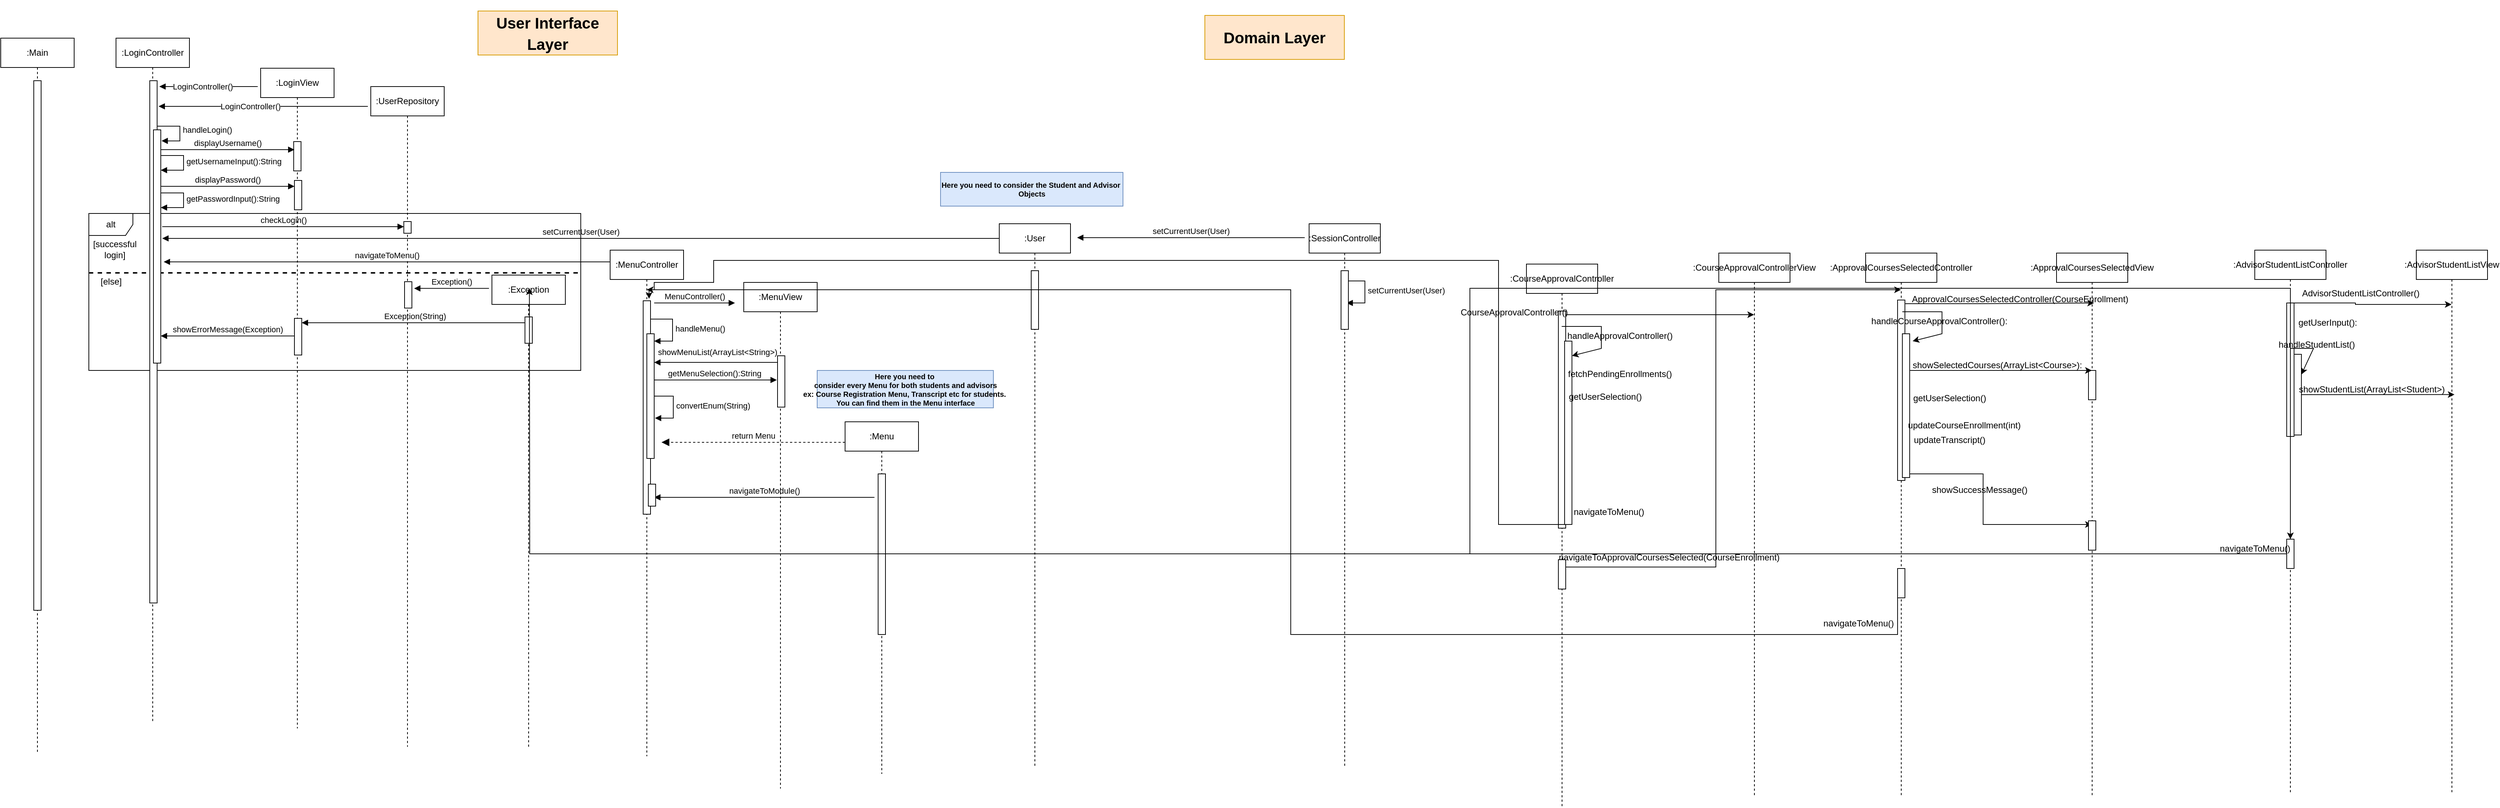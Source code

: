 <mxfile version="22.1.0" type="device" pages="2">
  <diagram id="15Z7u13qUpskbDZypfcT" name="Page-3">
    <mxGraphModel dx="1690" dy="490" grid="1" gridSize="10" guides="1" tooltips="1" connect="1" arrows="1" fold="1" page="1" pageScale="1" pageWidth="850" pageHeight="1100" math="0" shadow="0">
      <root>
        <mxCell id="0" />
        <mxCell id="1" parent="0" />
        <mxCell id="l2-pCrX3TVzEVfKaEOEA-9" value="setCurrentUser(User)" style="html=1;align=left;spacingLeft=2;endArrow=block;rounded=0;edgeStyle=orthogonalEdgeStyle;curved=0;rounded=0;" parent="1" edge="1">
          <mxGeometry relative="1" as="geometry">
            <mxPoint x="1778" y="398" as="sourcePoint" />
            <Array as="points">
              <mxPoint x="1808" y="428" />
            </Array>
            <mxPoint x="1783" y="428" as="targetPoint" />
          </mxGeometry>
        </mxCell>
        <mxCell id="YN0ZQsqefChDbZpPccXX-24" value="convertEnum(String)" style="html=1;align=left;spacingLeft=2;endArrow=block;rounded=0;edgeStyle=orthogonalEdgeStyle;curved=0;rounded=0;" parent="1" edge="1">
          <mxGeometry relative="1" as="geometry">
            <mxPoint x="836" y="555" as="sourcePoint" />
            <Array as="points">
              <mxPoint x="866" y="585" />
            </Array>
            <mxPoint x="841" y="585" as="targetPoint" />
          </mxGeometry>
        </mxCell>
        <mxCell id="YN0ZQsqefChDbZpPccXX-17" value="setCurrentUser(User)" style="html=1;verticalAlign=bottom;endArrow=block;curved=0;rounded=0;startArrow=none;startFill=0;endFill=1;fillColor=#ffe6cc;strokeColor=#000000;" parent="1" edge="1">
          <mxGeometry relative="1" as="geometry">
            <mxPoint x="1310" y="340" as="sourcePoint" />
            <mxPoint x="170" y="340" as="targetPoint" />
          </mxGeometry>
        </mxCell>
        <mxCell id="YN0ZQsqefChDbZpPccXX-22" value="navigateToModule()" style="html=1;verticalAlign=bottom;endArrow=block;curved=0;rounded=0;entryX=1;entryY=0;entryDx=0;entryDy=5;startArrow=none;startFill=0;endFill=1;" parent="1" edge="1">
          <mxGeometry relative="1" as="geometry">
            <mxPoint x="1140" y="693" as="sourcePoint" />
            <mxPoint x="840" y="693" as="targetPoint" />
          </mxGeometry>
        </mxCell>
        <mxCell id="YN0ZQsqefChDbZpPccXX-6" value="showMenuList(ArrayList&amp;lt;String&amp;gt;)" style="html=1;verticalAlign=bottom;endArrow=block;curved=0;rounded=0;startArrow=none;startFill=0;endFill=1;exitX=0.475;exitY=0.158;exitDx=0;exitDy=0;exitPerimeter=0;" parent="1" source="YN0ZQsqefChDbZpPccXX-2" target="YN0ZQsqefChDbZpPccXX-9" edge="1">
          <mxGeometry x="-0.014" y="-5" relative="1" as="geometry">
            <mxPoint x="980" y="509" as="sourcePoint" />
            <mxPoint x="853" y="507" as="targetPoint" />
            <mxPoint as="offset" />
          </mxGeometry>
        </mxCell>
        <mxCell id="YN0ZQsqefChDbZpPccXX-12" value="getMenuSelection():String" style="html=1;verticalAlign=bottom;endArrow=none;curved=0;rounded=0;entryX=1;entryY=0;entryDx=0;entryDy=5;startArrow=block;startFill=1;endFill=0;" parent="1" edge="1">
          <mxGeometry relative="1" as="geometry">
            <mxPoint x="1007" y="533" as="sourcePoint" />
            <mxPoint x="837" y="533" as="targetPoint" />
          </mxGeometry>
        </mxCell>
        <mxCell id="Hnz3JGqIeciN1Oyf4-zJ-24" value="" style="line;strokeWidth=2;fillColor=none;align=left;verticalAlign=middle;spacingTop=-1;spacingLeft=3;spacingRight=3;rotatable=0;labelPosition=right;points=[];portConstraint=eastwest;strokeColor=inherit;dashed=1;" parent="1" vertex="1">
          <mxGeometry x="70" y="383" width="670" height="8" as="geometry" />
        </mxCell>
        <mxCell id="Hnz3JGqIeciN1Oyf4-zJ-42" value="Exception(String)" style="html=1;verticalAlign=bottom;endArrow=block;curved=0;rounded=0;startArrow=none;startFill=0;endFill=1;entryX=1;entryY=0;entryDx=0;entryDy=5;entryPerimeter=0;" parent="1" edge="1">
          <mxGeometry relative="1" as="geometry">
            <mxPoint x="668.5" y="455.0" as="sourcePoint" />
            <mxPoint x="360" y="455.0" as="targetPoint" />
          </mxGeometry>
        </mxCell>
        <mxCell id="Hnz3JGqIeciN1Oyf4-zJ-18" value="alt" style="shape=umlFrame;whiteSpace=wrap;html=1;pointerEvents=0;" parent="1" vertex="1">
          <mxGeometry x="70" y="306" width="670" height="214" as="geometry" />
        </mxCell>
        <mxCell id="Hnz3JGqIeciN1Oyf4-zJ-30" value="checkLogin()" style="html=1;verticalAlign=bottom;endArrow=none;curved=0;rounded=0;startArrow=block;startFill=1;endFill=0;" parent="1" source="Hnz3JGqIeciN1Oyf4-zJ-26" edge="1">
          <mxGeometry relative="1" as="geometry">
            <mxPoint x="503.5" y="324" as="sourcePoint" />
            <mxPoint x="170" y="324" as="targetPoint" />
          </mxGeometry>
        </mxCell>
        <mxCell id="rj0IfJwD1Pvj38hlPZC0-1" value=":LoginController" style="shape=umlLifeline;perimeter=lifelinePerimeter;whiteSpace=wrap;html=1;container=1;dropTarget=0;collapsible=0;recursiveResize=0;outlineConnect=0;portConstraint=eastwest;newEdgeStyle={&quot;curved&quot;:0,&quot;rounded&quot;:0};" parent="1" vertex="1">
          <mxGeometry x="107" y="67" width="100" height="933" as="geometry" />
        </mxCell>
        <mxCell id="Hnz3JGqIeciN1Oyf4-zJ-7" value="" style="html=1;points=[[0,0,0,0,5],[0,1,0,0,-5],[1,0,0,0,5],[1,1,0,0,-5]];perimeter=orthogonalPerimeter;outlineConnect=0;targetShapes=umlLifeline;portConstraint=eastwest;newEdgeStyle={&quot;curved&quot;:0,&quot;rounded&quot;:0};" parent="rj0IfJwD1Pvj38hlPZC0-1" vertex="1">
          <mxGeometry x="46" y="58" width="10" height="712" as="geometry" />
        </mxCell>
        <mxCell id="Hnz3JGqIeciN1Oyf4-zJ-1" value=":LoginView" style="shape=umlLifeline;perimeter=lifelinePerimeter;whiteSpace=wrap;html=1;container=1;dropTarget=0;collapsible=0;recursiveResize=0;outlineConnect=0;portConstraint=eastwest;newEdgeStyle={&quot;curved&quot;:0,&quot;rounded&quot;:0};" parent="1" vertex="1">
          <mxGeometry x="304" y="108" width="100" height="900" as="geometry" />
        </mxCell>
        <mxCell id="Hnz3JGqIeciN1Oyf4-zJ-11" value="" style="html=1;points=[[0,0,0,0,5],[0,1,0,0,-5],[1,0,0,0,5],[1,1,0,0,-5]];perimeter=orthogonalPerimeter;outlineConnect=0;targetShapes=umlLifeline;portConstraint=eastwest;newEdgeStyle={&quot;curved&quot;:0,&quot;rounded&quot;:0};" parent="Hnz3JGqIeciN1Oyf4-zJ-1" vertex="1">
          <mxGeometry x="45" y="100" width="10" height="40" as="geometry" />
        </mxCell>
        <mxCell id="Hnz3JGqIeciN1Oyf4-zJ-29" value="" style="html=1;points=[[0,0,0,0,5],[0,1,0,0,-5],[1,0,0,0,5],[1,1,0,0,-5]];perimeter=orthogonalPerimeter;outlineConnect=0;targetShapes=umlLifeline;portConstraint=eastwest;newEdgeStyle={&quot;curved&quot;:0,&quot;rounded&quot;:0};" parent="Hnz3JGqIeciN1Oyf4-zJ-1" vertex="1">
          <mxGeometry x="46" y="153" width="10" height="40" as="geometry" />
        </mxCell>
        <mxCell id="Hnz3JGqIeciN1Oyf4-zJ-43" value="" style="html=1;points=[[0,0,0,0,5],[0,1,0,0,-5],[1,0,0,0,5],[1,1,0,0,-5]];perimeter=orthogonalPerimeter;outlineConnect=0;targetShapes=umlLifeline;portConstraint=eastwest;newEdgeStyle={&quot;curved&quot;:0,&quot;rounded&quot;:0};" parent="Hnz3JGqIeciN1Oyf4-zJ-1" vertex="1">
          <mxGeometry x="46" y="341" width="10" height="50" as="geometry" />
        </mxCell>
        <mxCell id="Hnz3JGqIeciN1Oyf4-zJ-2" value="" style="endArrow=none;endFill=0;endSize=12;html=1;rounded=0;startArrow=block;startFill=1;" parent="1" edge="1">
          <mxGeometry width="160" relative="1" as="geometry">
            <mxPoint x="166" y="133" as="sourcePoint" />
            <mxPoint x="300" y="133" as="targetPoint" />
          </mxGeometry>
        </mxCell>
        <mxCell id="Hnz3JGqIeciN1Oyf4-zJ-3" value="LoginController()" style="edgeLabel;html=1;align=center;verticalAlign=middle;resizable=0;points=[];" parent="Hnz3JGqIeciN1Oyf4-zJ-2" vertex="1" connectable="0">
          <mxGeometry x="-0.124" y="1" relative="1" as="geometry">
            <mxPoint y="1" as="offset" />
          </mxGeometry>
        </mxCell>
        <mxCell id="Hnz3JGqIeciN1Oyf4-zJ-8" value="displayUsername()" style="html=1;verticalAlign=bottom;endArrow=none;curved=0;rounded=0;entryX=1;entryY=0;entryDx=0;entryDy=5;startArrow=block;startFill=1;endFill=0;" parent="1" edge="1">
          <mxGeometry relative="1" as="geometry">
            <mxPoint x="350" y="219" as="sourcePoint" />
            <mxPoint x="168" y="219" as="targetPoint" />
          </mxGeometry>
        </mxCell>
        <mxCell id="Hnz3JGqIeciN1Oyf4-zJ-12" value="displayPassword()" style="html=1;verticalAlign=bottom;endArrow=none;curved=0;rounded=0;startArrow=block;startFill=1;endFill=0;" parent="1" target="Hnz3JGqIeciN1Oyf4-zJ-21" edge="1">
          <mxGeometry relative="1" as="geometry">
            <mxPoint x="350" y="269" as="sourcePoint" />
            <mxPoint x="158" y="269" as="targetPoint" />
          </mxGeometry>
        </mxCell>
        <mxCell id="Hnz3JGqIeciN1Oyf4-zJ-21" value="" style="html=1;points=[[0,0,0,0,5],[0,1,0,0,-5],[1,0,0,0,5],[1,1,0,0,-5]];perimeter=orthogonalPerimeter;outlineConnect=0;targetShapes=umlLifeline;portConstraint=eastwest;newEdgeStyle={&quot;curved&quot;:0,&quot;rounded&quot;:0};" parent="1" vertex="1">
          <mxGeometry x="158" y="192" width="10" height="318" as="geometry" />
        </mxCell>
        <mxCell id="Hnz3JGqIeciN1Oyf4-zJ-22" value="handleLogin()" style="html=1;align=left;spacingLeft=2;endArrow=block;rounded=0;edgeStyle=orthogonalEdgeStyle;curved=0;rounded=0;" parent="1" source="Hnz3JGqIeciN1Oyf4-zJ-21" edge="1">
          <mxGeometry relative="1" as="geometry">
            <mxPoint x="164" y="177" as="sourcePoint" />
            <Array as="points">
              <mxPoint x="163" y="187" />
              <mxPoint x="194" y="187" />
              <mxPoint x="194" y="207" />
            </Array>
            <mxPoint x="169" y="207.059" as="targetPoint" />
          </mxGeometry>
        </mxCell>
        <mxCell id="Hnz3JGqIeciN1Oyf4-zJ-25" value=":UserRepository" style="shape=umlLifeline;perimeter=lifelinePerimeter;whiteSpace=wrap;html=1;container=1;dropTarget=0;collapsible=0;recursiveResize=0;outlineConnect=0;portConstraint=eastwest;newEdgeStyle={&quot;curved&quot;:0,&quot;rounded&quot;:0};" parent="1" vertex="1">
          <mxGeometry x="454" y="133" width="100" height="900" as="geometry" />
        </mxCell>
        <mxCell id="Hnz3JGqIeciN1Oyf4-zJ-26" value="" style="html=1;points=[[0,0,0,0,5],[0,1,0,0,-5],[1,0,0,0,5],[1,1,0,0,-5]];perimeter=orthogonalPerimeter;outlineConnect=0;targetShapes=umlLifeline;portConstraint=eastwest;newEdgeStyle={&quot;curved&quot;:0,&quot;rounded&quot;:0};" parent="Hnz3JGqIeciN1Oyf4-zJ-25" vertex="1">
          <mxGeometry x="45" y="184" width="10" height="16" as="geometry" />
        </mxCell>
        <mxCell id="Hnz3JGqIeciN1Oyf4-zJ-32" value="" style="html=1;points=[[0,0,0,0,5],[0,1,0,0,-5],[1,0,0,0,5],[1,1,0,0,-5]];perimeter=orthogonalPerimeter;outlineConnect=0;targetShapes=umlLifeline;portConstraint=eastwest;newEdgeStyle={&quot;curved&quot;:0,&quot;rounded&quot;:0};" parent="Hnz3JGqIeciN1Oyf4-zJ-25" vertex="1">
          <mxGeometry x="46" y="266" width="10" height="36" as="geometry" />
        </mxCell>
        <mxCell id="Hnz3JGqIeciN1Oyf4-zJ-27" value="" style="endArrow=none;endFill=0;endSize=12;html=1;rounded=0;startArrow=block;startFill=1;" parent="1" edge="1">
          <mxGeometry width="160" relative="1" as="geometry">
            <mxPoint x="165" y="160" as="sourcePoint" />
            <mxPoint x="450" y="160" as="targetPoint" />
          </mxGeometry>
        </mxCell>
        <mxCell id="Hnz3JGqIeciN1Oyf4-zJ-28" value="LoginController()" style="edgeLabel;html=1;align=center;verticalAlign=middle;resizable=0;points=[];" parent="Hnz3JGqIeciN1Oyf4-zJ-27" vertex="1" connectable="0">
          <mxGeometry x="-0.124" y="1" relative="1" as="geometry">
            <mxPoint y="1" as="offset" />
          </mxGeometry>
        </mxCell>
        <mxCell id="Hnz3JGqIeciN1Oyf4-zJ-35" value="Exception()" style="html=1;verticalAlign=bottom;endArrow=block;curved=0;rounded=0;startArrow=none;startFill=0;endFill=1;exitX=-0.073;exitY=0.643;exitDx=0;exitDy=0;exitPerimeter=0;" parent="1" edge="1">
          <mxGeometry relative="1" as="geometry">
            <mxPoint x="614.97" y="408.15" as="sourcePoint" />
            <mxPoint x="513" y="408.15" as="targetPoint" />
          </mxGeometry>
        </mxCell>
        <mxCell id="Hnz3JGqIeciN1Oyf4-zJ-36" value=":Exception" style="shape=umlLifeline;perimeter=lifelinePerimeter;whiteSpace=wrap;html=1;container=1;dropTarget=0;collapsible=0;recursiveResize=0;outlineConnect=0;portConstraint=eastwest;newEdgeStyle={&quot;curved&quot;:0,&quot;rounded&quot;:0};" parent="1" vertex="1">
          <mxGeometry x="619" y="390" width="100" height="643" as="geometry" />
        </mxCell>
        <mxCell id="Hnz3JGqIeciN1Oyf4-zJ-37" value="" style="html=1;points=[[0,0,0,0,5],[0,1,0,0,-5],[1,0,0,0,5],[1,1,0,0,-5]];perimeter=orthogonalPerimeter;outlineConnect=0;targetShapes=umlLifeline;portConstraint=eastwest;newEdgeStyle={&quot;curved&quot;:0,&quot;rounded&quot;:0};" parent="Hnz3JGqIeciN1Oyf4-zJ-36" vertex="1">
          <mxGeometry x="45" y="57" width="10" height="36" as="geometry" />
        </mxCell>
        <mxCell id="Hnz3JGqIeciN1Oyf4-zJ-38" value=":MenuController" style="shape=umlLifeline;perimeter=lifelinePerimeter;whiteSpace=wrap;html=1;container=1;dropTarget=0;collapsible=0;recursiveResize=0;outlineConnect=0;portConstraint=eastwest;newEdgeStyle={&quot;curved&quot;:0,&quot;rounded&quot;:0};" parent="1" vertex="1">
          <mxGeometry x="780" y="356" width="100" height="690" as="geometry" />
        </mxCell>
        <mxCell id="YN0ZQsqefChDbZpPccXX-1" value="" style="html=1;points=[[0,0,0,0,5],[0,1,0,0,-5],[1,0,0,0,5],[1,1,0,0,-5]];perimeter=orthogonalPerimeter;outlineConnect=0;targetShapes=umlLifeline;portConstraint=eastwest;newEdgeStyle={&quot;curved&quot;:0,&quot;rounded&quot;:0};" parent="Hnz3JGqIeciN1Oyf4-zJ-38" vertex="1">
          <mxGeometry x="45" y="69" width="10" height="291" as="geometry" />
        </mxCell>
        <mxCell id="YN0ZQsqefChDbZpPccXX-21" value="" style="html=1;points=[[0,0,0,0,5],[0,1,0,0,-5],[1,0,0,0,5],[1,1,0,0,-5]];perimeter=orthogonalPerimeter;outlineConnect=0;targetShapes=umlLifeline;portConstraint=eastwest;newEdgeStyle={&quot;curved&quot;:0,&quot;rounded&quot;:0};" parent="Hnz3JGqIeciN1Oyf4-zJ-38" vertex="1">
          <mxGeometry x="52" y="319" width="10" height="30" as="geometry" />
        </mxCell>
        <mxCell id="Hnz3JGqIeciN1Oyf4-zJ-39" value="navigateToMenu()" style="html=1;verticalAlign=bottom;endArrow=block;curved=0;rounded=0;entryX=1;entryY=0;entryDx=0;entryDy=5;startArrow=none;startFill=0;endFill=1;jumpSize=6;" parent="1" edge="1">
          <mxGeometry relative="1" as="geometry">
            <mxPoint x="780" y="372" as="sourcePoint" />
            <mxPoint x="172" y="372" as="targetPoint" />
          </mxGeometry>
        </mxCell>
        <mxCell id="Hnz3JGqIeciN1Oyf4-zJ-40" value="[else]" style="text;html=1;align=center;verticalAlign=middle;resizable=0;points=[];autosize=1;strokeColor=none;fillColor=none;" parent="1" vertex="1">
          <mxGeometry x="75" y="384" width="50" height="30" as="geometry" />
        </mxCell>
        <mxCell id="Hnz3JGqIeciN1Oyf4-zJ-41" value="[successful&lt;br&gt;login]" style="text;html=1;align=center;verticalAlign=middle;resizable=0;points=[];autosize=1;strokeColor=none;fillColor=none;" parent="1" vertex="1">
          <mxGeometry x="65" y="335" width="80" height="40" as="geometry" />
        </mxCell>
        <mxCell id="Hnz3JGqIeciN1Oyf4-zJ-44" value="showErrorMessage(Exception)" style="html=1;verticalAlign=bottom;endArrow=block;curved=0;rounded=0;entryX=1;entryY=0;entryDx=0;entryDy=5;startArrow=none;startFill=0;endFill=1;" parent="1" edge="1">
          <mxGeometry relative="1" as="geometry">
            <mxPoint x="350" y="473" as="sourcePoint" />
            <mxPoint x="168" y="473" as="targetPoint" />
          </mxGeometry>
        </mxCell>
        <mxCell id="YN0ZQsqefChDbZpPccXX-2" value=":MenuView" style="shape=umlLifeline;perimeter=lifelinePerimeter;whiteSpace=wrap;html=1;container=1;dropTarget=0;collapsible=0;recursiveResize=0;outlineConnect=0;portConstraint=eastwest;newEdgeStyle={&quot;curved&quot;:0,&quot;rounded&quot;:0};" parent="1" vertex="1">
          <mxGeometry x="962" y="400" width="100" height="690" as="geometry" />
        </mxCell>
        <mxCell id="YN0ZQsqefChDbZpPccXX-3" value="" style="html=1;points=[[0,0,0,0,5],[0,1,0,0,-5],[1,0,0,0,5],[1,1,0,0,-5]];perimeter=orthogonalPerimeter;outlineConnect=0;targetShapes=umlLifeline;portConstraint=eastwest;newEdgeStyle={&quot;curved&quot;:0,&quot;rounded&quot;:0};" parent="YN0ZQsqefChDbZpPccXX-2" vertex="1">
          <mxGeometry x="46" y="100" width="10" height="70" as="geometry" />
        </mxCell>
        <mxCell id="YN0ZQsqefChDbZpPccXX-5" value="MenuController()" style="html=1;verticalAlign=bottom;endArrow=none;curved=0;rounded=0;startArrow=block;startFill=1;endFill=0;" parent="1" edge="1">
          <mxGeometry relative="1" as="geometry">
            <mxPoint x="950" y="428" as="sourcePoint" />
            <mxPoint x="840" y="428" as="targetPoint" />
          </mxGeometry>
        </mxCell>
        <mxCell id="YN0ZQsqefChDbZpPccXX-9" value="" style="html=1;points=[[0,0,0,0,5],[0,1,0,0,-5],[1,0,0,0,5],[1,1,0,0,-5]];perimeter=orthogonalPerimeter;outlineConnect=0;targetShapes=umlLifeline;portConstraint=eastwest;newEdgeStyle={&quot;curved&quot;:0,&quot;rounded&quot;:0};" parent="1" vertex="1">
          <mxGeometry x="830" y="470" width="10" height="170" as="geometry" />
        </mxCell>
        <mxCell id="YN0ZQsqefChDbZpPccXX-10" value="handleMenu()" style="html=1;align=left;spacingLeft=2;endArrow=block;rounded=0;edgeStyle=orthogonalEdgeStyle;curved=0;rounded=0;" parent="1" target="YN0ZQsqefChDbZpPccXX-9" edge="1">
          <mxGeometry relative="1" as="geometry">
            <mxPoint x="835" y="450" as="sourcePoint" />
            <Array as="points">
              <mxPoint x="865" y="480" />
            </Array>
          </mxGeometry>
        </mxCell>
        <mxCell id="YN0ZQsqefChDbZpPccXX-15" value=":SessionController" style="shape=umlLifeline;perimeter=lifelinePerimeter;whiteSpace=wrap;html=1;container=1;dropTarget=0;collapsible=0;recursiveResize=0;outlineConnect=0;portConstraint=eastwest;newEdgeStyle={&quot;curved&quot;:0,&quot;rounded&quot;:0};" parent="1" vertex="1">
          <mxGeometry x="1732" y="320" width="97" height="740" as="geometry" />
        </mxCell>
        <mxCell id="YN0ZQsqefChDbZpPccXX-29" value="" style="html=1;points=[[0,0,0,0,5],[0,1,0,0,-5],[1,0,0,0,5],[1,1,0,0,-5]];perimeter=orthogonalPerimeter;outlineConnect=0;targetShapes=umlLifeline;portConstraint=eastwest;newEdgeStyle={&quot;curved&quot;:0,&quot;rounded&quot;:0};" parent="YN0ZQsqefChDbZpPccXX-15" vertex="1">
          <mxGeometry x="43.5" y="64" width="10" height="80" as="geometry" />
        </mxCell>
        <mxCell id="YN0ZQsqefChDbZpPccXX-25" value=":Menu" style="shape=umlLifeline;perimeter=lifelinePerimeter;whiteSpace=wrap;html=1;container=1;dropTarget=0;collapsible=0;recursiveResize=0;outlineConnect=0;portConstraint=eastwest;newEdgeStyle={&quot;curved&quot;:0,&quot;rounded&quot;:0};" parent="1" vertex="1">
          <mxGeometry x="1100" y="590" width="100" height="480" as="geometry" />
        </mxCell>
        <mxCell id="YN0ZQsqefChDbZpPccXX-27" value="" style="html=1;points=[[0,0,0,0,5],[0,1,0,0,-5],[1,0,0,0,5],[1,1,0,0,-5]];perimeter=orthogonalPerimeter;outlineConnect=0;targetShapes=umlLifeline;portConstraint=eastwest;newEdgeStyle={&quot;curved&quot;:0,&quot;rounded&quot;:0};" parent="YN0ZQsqefChDbZpPccXX-25" vertex="1">
          <mxGeometry x="45" y="71" width="10" height="219" as="geometry" />
        </mxCell>
        <mxCell id="YN0ZQsqefChDbZpPccXX-26" value="return Menu" style="html=1;verticalAlign=bottom;endArrow=block;dashed=1;endSize=8;curved=0;rounded=0;endFill=1;" parent="1" edge="1">
          <mxGeometry relative="1" as="geometry">
            <mxPoint x="1100" y="618" as="sourcePoint" />
            <mxPoint x="850" y="618" as="targetPoint" />
          </mxGeometry>
        </mxCell>
        <mxCell id="l2-pCrX3TVzEVfKaEOEA-1" value="getUsernameInput():String" style="html=1;align=left;spacingLeft=2;endArrow=block;rounded=0;edgeStyle=orthogonalEdgeStyle;curved=0;rounded=0;" parent="1" target="Hnz3JGqIeciN1Oyf4-zJ-21" edge="1">
          <mxGeometry relative="1" as="geometry">
            <mxPoint x="168" y="232" as="sourcePoint" />
            <Array as="points">
              <mxPoint x="168" y="227" />
              <mxPoint x="199" y="227" />
              <mxPoint x="199" y="247" />
            </Array>
            <mxPoint x="174" y="247.059" as="targetPoint" />
          </mxGeometry>
        </mxCell>
        <mxCell id="l2-pCrX3TVzEVfKaEOEA-2" value="getPasswordInput():String" style="html=1;align=left;spacingLeft=2;endArrow=block;rounded=0;edgeStyle=orthogonalEdgeStyle;curved=0;rounded=0;" parent="1" target="Hnz3JGqIeciN1Oyf4-zJ-21" edge="1">
          <mxGeometry relative="1" as="geometry">
            <mxPoint x="168" y="283" as="sourcePoint" />
            <Array as="points">
              <mxPoint x="168" y="278" />
              <mxPoint x="199" y="278" />
              <mxPoint x="199" y="298" />
            </Array>
            <mxPoint x="174" y="298.059" as="targetPoint" />
          </mxGeometry>
        </mxCell>
        <mxCell id="l2-pCrX3TVzEVfKaEOEA-3" value=":Main" style="shape=umlLifeline;perimeter=lifelinePerimeter;whiteSpace=wrap;html=1;container=1;dropTarget=0;collapsible=0;recursiveResize=0;outlineConnect=0;portConstraint=eastwest;newEdgeStyle={&quot;curved&quot;:0,&quot;rounded&quot;:0};" parent="1" vertex="1">
          <mxGeometry x="-50" y="67" width="100" height="973" as="geometry" />
        </mxCell>
        <mxCell id="l2-pCrX3TVzEVfKaEOEA-7" value="" style="html=1;points=[[0,0,0,0,5],[0,1,0,0,-5],[1,0,0,0,5],[1,1,0,0,-5]];perimeter=orthogonalPerimeter;outlineConnect=0;targetShapes=umlLifeline;portConstraint=eastwest;newEdgeStyle={&quot;curved&quot;:0,&quot;rounded&quot;:0};" parent="l2-pCrX3TVzEVfKaEOEA-3" vertex="1">
          <mxGeometry x="45" y="58" width="10" height="722" as="geometry" />
        </mxCell>
        <mxCell id="l2-pCrX3TVzEVfKaEOEA-6" value="&lt;h1&gt;&lt;font style=&quot;font-size: 21px;&quot;&gt;Domain Layer&lt;/font&gt;&lt;/h1&gt;" style="text;html=1;strokeColor=#d79b00;fillColor=#ffe6cc;align=center;verticalAlign=middle;whiteSpace=wrap;rounded=0;" parent="1" vertex="1">
          <mxGeometry x="1590" y="36" width="190" height="60" as="geometry" />
        </mxCell>
        <mxCell id="l2-pCrX3TVzEVfKaEOEA-8" value="Here you need to&amp;nbsp;&lt;br style=&quot;font-size: 10px;&quot;&gt;consider every Menu for both students and advisors&lt;br&gt;ex: Course Registration Menu, Transcript etc for students.&amp;nbsp;&lt;br&gt;You can find them in the Menu interface" style="text;align=center;fontStyle=1;verticalAlign=middle;spacingLeft=3;spacingRight=3;strokeColor=#6c8ebf;rotatable=0;points=[[0,0.5],[1,0.5]];portConstraint=eastwest;html=1;fontSize=10;fillColor=#dae8fc;" parent="1" vertex="1">
          <mxGeometry x="1062" y="520" width="240" height="51" as="geometry" />
        </mxCell>
        <mxCell id="l2-pCrX3TVzEVfKaEOEA-10" value=":User" style="shape=umlLifeline;perimeter=lifelinePerimeter;whiteSpace=wrap;html=1;container=1;dropTarget=0;collapsible=0;recursiveResize=0;outlineConnect=0;portConstraint=eastwest;newEdgeStyle={&quot;curved&quot;:0,&quot;rounded&quot;:0};" parent="1" vertex="1">
          <mxGeometry x="1310" y="320" width="97" height="740" as="geometry" />
        </mxCell>
        <mxCell id="l2-pCrX3TVzEVfKaEOEA-11" value="" style="html=1;points=[[0,0,0,0,5],[0,1,0,0,-5],[1,0,0,0,5],[1,1,0,0,-5]];perimeter=orthogonalPerimeter;outlineConnect=0;targetShapes=umlLifeline;portConstraint=eastwest;newEdgeStyle={&quot;curved&quot;:0,&quot;rounded&quot;:0};" parent="l2-pCrX3TVzEVfKaEOEA-10" vertex="1">
          <mxGeometry x="43.5" y="64" width="10" height="80" as="geometry" />
        </mxCell>
        <mxCell id="l2-pCrX3TVzEVfKaEOEA-13" value="setCurrentUser(User)" style="html=1;verticalAlign=bottom;endArrow=block;curved=0;rounded=0;startArrow=none;startFill=0;endFill=1;fillColor=#ffe6cc;strokeColor=#000000;" parent="1" edge="1">
          <mxGeometry relative="1" as="geometry">
            <mxPoint x="1726" y="339" as="sourcePoint" />
            <mxPoint x="1416" y="339" as="targetPoint" />
          </mxGeometry>
        </mxCell>
        <mxCell id="l2-pCrX3TVzEVfKaEOEA-14" value="Here you need to consider the Student and Advisor&amp;nbsp;&lt;br&gt;Objects" style="text;align=center;fontStyle=1;verticalAlign=middle;spacingLeft=3;spacingRight=3;strokeColor=#6c8ebf;rotatable=0;points=[[0,0.5],[1,0.5]];portConstraint=eastwest;html=1;fontSize=10;fillColor=#dae8fc;" parent="1" vertex="1">
          <mxGeometry x="1230" y="250" width="248.5" height="46" as="geometry" />
        </mxCell>
        <mxCell id="l2-pCrX3TVzEVfKaEOEA-15" value="&lt;h1&gt;&lt;font style=&quot;font-size: 21px;&quot;&gt;User Interface Layer&lt;/font&gt;&lt;/h1&gt;" style="text;html=1;strokeColor=#d79b00;fillColor=#ffe6cc;align=center;verticalAlign=middle;whiteSpace=wrap;rounded=0;" parent="1" vertex="1">
          <mxGeometry x="600" y="30" width="190" height="60" as="geometry" />
        </mxCell>
        <mxCell id="p9a0Ueq9XjxGkwlSQC-X-2" value=":CourseApprovalController" style="shape=umlLifeline;perimeter=lifelinePerimeter;whiteSpace=wrap;html=1;container=1;dropTarget=0;collapsible=0;recursiveResize=0;outlineConnect=0;portConstraint=eastwest;newEdgeStyle={&quot;curved&quot;:0,&quot;rounded&quot;:0};" vertex="1" parent="1">
          <mxGeometry x="2028" y="375" width="97" height="740" as="geometry" />
        </mxCell>
        <mxCell id="p9a0Ueq9XjxGkwlSQC-X-3" value="" style="html=1;points=[[0,0,0,0,5],[0,1,0,0,-5],[1,0,0,0,5],[1,1,0,0,-5]];perimeter=orthogonalPerimeter;outlineConnect=0;targetShapes=umlLifeline;portConstraint=eastwest;newEdgeStyle={&quot;curved&quot;:0,&quot;rounded&quot;:0};" vertex="1" parent="p9a0Ueq9XjxGkwlSQC-X-2">
          <mxGeometry x="43.5" y="64" width="10" height="296" as="geometry" />
        </mxCell>
        <mxCell id="p9a0Ueq9XjxGkwlSQC-X-7" value=":CourseApprovalControllerView" style="shape=umlLifeline;perimeter=lifelinePerimeter;whiteSpace=wrap;html=1;container=1;dropTarget=0;collapsible=0;recursiveResize=0;outlineConnect=0;portConstraint=eastwest;newEdgeStyle={&quot;curved&quot;:0,&quot;rounded&quot;:0};" vertex="1" parent="1">
          <mxGeometry x="2290" y="360" width="97" height="740" as="geometry" />
        </mxCell>
        <mxCell id="p9a0Ueq9XjxGkwlSQC-X-9" style="edgeStyle=orthogonalEdgeStyle;rounded=0;orthogonalLoop=1;jettySize=auto;html=1;curved=0;exitX=1;exitY=0;exitDx=0;exitDy=5;exitPerimeter=0;" edge="1" parent="1" source="p9a0Ueq9XjxGkwlSQC-X-3" target="p9a0Ueq9XjxGkwlSQC-X-7">
          <mxGeometry relative="1" as="geometry">
            <mxPoint x="2270" y="420" as="targetPoint" />
            <Array as="points">
              <mxPoint x="2290" y="444" />
              <mxPoint x="2290" y="444" />
            </Array>
          </mxGeometry>
        </mxCell>
        <mxCell id="p9a0Ueq9XjxGkwlSQC-X-10" value="CourseApprovalController()" style="text;html=1;align=center;verticalAlign=middle;resizable=0;points=[];autosize=1;strokeColor=none;fillColor=none;" vertex="1" parent="1">
          <mxGeometry x="1925.5" y="426" width="170" height="30" as="geometry" />
        </mxCell>
        <mxCell id="p9a0Ueq9XjxGkwlSQC-X-20" style="edgeStyle=orthogonalEdgeStyle;rounded=0;orthogonalLoop=1;jettySize=auto;html=1;exitX=0.75;exitY=1;exitDx=0;exitDy=0;entryX=0.53;entryY=0.096;entryDx=0;entryDy=0;entryPerimeter=0;" edge="1" parent="1" source="p9a0Ueq9XjxGkwlSQC-X-11" target="Hnz3JGqIeciN1Oyf4-zJ-38">
          <mxGeometry relative="1" as="geometry">
            <mxPoint x="910" y="410" as="targetPoint" />
            <Array as="points">
              <mxPoint x="1990" y="730" />
              <mxPoint x="1990" y="370" />
              <mxPoint x="921" y="370" />
              <mxPoint x="921" y="400" />
              <mxPoint x="840" y="400" />
              <mxPoint x="840" y="410" />
              <mxPoint x="833" y="410" />
            </Array>
          </mxGeometry>
        </mxCell>
        <mxCell id="p9a0Ueq9XjxGkwlSQC-X-11" value="" style="rounded=0;whiteSpace=wrap;html=1;" vertex="1" parent="1">
          <mxGeometry x="2080" y="480" width="10" height="250" as="geometry" />
        </mxCell>
        <mxCell id="p9a0Ueq9XjxGkwlSQC-X-18" value="handleApprovalController()" style="text;html=1;align=center;verticalAlign=middle;resizable=0;points=[];autosize=1;strokeColor=none;fillColor=none;" vertex="1" parent="1">
          <mxGeometry x="2070" y="458" width="170" height="30" as="geometry" />
        </mxCell>
        <mxCell id="p9a0Ueq9XjxGkwlSQC-X-21" value="navigateToMenu()" style="text;html=1;align=center;verticalAlign=middle;resizable=0;points=[];autosize=1;strokeColor=none;fillColor=none;" vertex="1" parent="1">
          <mxGeometry x="2080" y="698" width="120" height="30" as="geometry" />
        </mxCell>
        <mxCell id="p9a0Ueq9XjxGkwlSQC-X-23" value="fetchPendingEnrollments()" style="text;html=1;align=center;verticalAlign=middle;resizable=0;points=[];autosize=1;strokeColor=none;fillColor=none;" vertex="1" parent="1">
          <mxGeometry x="2075" y="510" width="160" height="30" as="geometry" />
        </mxCell>
        <mxCell id="p9a0Ueq9XjxGkwlSQC-X-24" value="getUserSelection()" style="text;html=1;align=center;verticalAlign=middle;resizable=0;points=[];autosize=1;strokeColor=none;fillColor=none;" vertex="1" parent="1">
          <mxGeometry x="2075" y="541" width="120" height="30" as="geometry" />
        </mxCell>
        <mxCell id="p9a0Ueq9XjxGkwlSQC-X-25" value=":ApprovalCoursesSelectedController" style="shape=umlLifeline;perimeter=lifelinePerimeter;whiteSpace=wrap;html=1;container=1;dropTarget=0;collapsible=0;recursiveResize=0;outlineConnect=0;portConstraint=eastwest;newEdgeStyle={&quot;curved&quot;:0,&quot;rounded&quot;:0};" vertex="1" parent="1">
          <mxGeometry x="2490" y="360" width="97" height="740" as="geometry" />
        </mxCell>
        <mxCell id="p9a0Ueq9XjxGkwlSQC-X-26" value="" style="html=1;points=[[0,0,0,0,5],[0,1,0,0,-5],[1,0,0,0,5],[1,1,0,0,-5]];perimeter=orthogonalPerimeter;outlineConnect=0;targetShapes=umlLifeline;portConstraint=eastwest;newEdgeStyle={&quot;curved&quot;:0,&quot;rounded&quot;:0};" vertex="1" parent="p9a0Ueq9XjxGkwlSQC-X-25">
          <mxGeometry x="43.5" y="64" width="10" height="246" as="geometry" />
        </mxCell>
        <mxCell id="p9a0Ueq9XjxGkwlSQC-X-30" value="" style="html=1;points=[[0,0,0,0,5],[0,1,0,0,-5],[1,0,0,0,5],[1,1,0,0,-5]];perimeter=orthogonalPerimeter;outlineConnect=0;targetShapes=umlLifeline;portConstraint=eastwest;newEdgeStyle={&quot;curved&quot;:0,&quot;rounded&quot;:0};" vertex="1" parent="p9a0Ueq9XjxGkwlSQC-X-25">
          <mxGeometry x="50" y="110" width="10" height="196" as="geometry" />
        </mxCell>
        <mxCell id="p9a0Ueq9XjxGkwlSQC-X-28" value=":ApprovalCoursesSelectedView" style="shape=umlLifeline;perimeter=lifelinePerimeter;whiteSpace=wrap;html=1;container=1;dropTarget=0;collapsible=0;recursiveResize=0;outlineConnect=0;portConstraint=eastwest;newEdgeStyle={&quot;curved&quot;:0,&quot;rounded&quot;:0};" vertex="1" parent="1">
          <mxGeometry x="2750" y="360" width="97" height="740" as="geometry" />
        </mxCell>
        <mxCell id="p9a0Ueq9XjxGkwlSQC-X-31" style="edgeStyle=orthogonalEdgeStyle;rounded=0;orthogonalLoop=1;jettySize=auto;html=1;curved=0;exitX=1;exitY=0;exitDx=0;exitDy=5;exitPerimeter=0;entryX=0.526;entryY=0.092;entryDx=0;entryDy=0;entryPerimeter=0;" edge="1" parent="1" source="p9a0Ueq9XjxGkwlSQC-X-26" target="p9a0Ueq9XjxGkwlSQC-X-28">
          <mxGeometry relative="1" as="geometry" />
        </mxCell>
        <mxCell id="p9a0Ueq9XjxGkwlSQC-X-32" value="ApprovalCoursesSelectedController(CourseEnrollment)" style="text;html=1;align=center;verticalAlign=middle;resizable=0;points=[];autosize=1;strokeColor=none;fillColor=none;" vertex="1" parent="1">
          <mxGeometry x="2540" y="408" width="320" height="30" as="geometry" />
        </mxCell>
        <mxCell id="p9a0Ueq9XjxGkwlSQC-X-35" value="" style="endArrow=classic;html=1;rounded=0;entryX=1;entryY=0.08;entryDx=0;entryDy=0;entryPerimeter=0;" edge="1" parent="1">
          <mxGeometry width="50" height="50" relative="1" as="geometry">
            <mxPoint x="2076" y="460" as="sourcePoint" />
            <mxPoint x="2090" y="500" as="targetPoint" />
            <Array as="points">
              <mxPoint x="2130" y="460" />
              <mxPoint x="2130" y="490" />
            </Array>
          </mxGeometry>
        </mxCell>
        <mxCell id="p9a0Ueq9XjxGkwlSQC-X-36" value="" style="endArrow=classic;html=1;rounded=0;entryX=1;entryY=0.08;entryDx=0;entryDy=0;entryPerimeter=0;" edge="1" parent="1">
          <mxGeometry width="50" height="50" relative="1" as="geometry">
            <mxPoint x="2540" y="440" as="sourcePoint" />
            <mxPoint x="2554" y="480" as="targetPoint" />
            <Array as="points">
              <mxPoint x="2594" y="440" />
              <mxPoint x="2594" y="470" />
            </Array>
          </mxGeometry>
        </mxCell>
        <mxCell id="p9a0Ueq9XjxGkwlSQC-X-37" value="handleCourseApprovalController():" style="text;html=1;align=center;verticalAlign=middle;resizable=0;points=[];autosize=1;strokeColor=none;fillColor=none;" vertex="1" parent="1">
          <mxGeometry x="2485" y="438" width="210" height="30" as="geometry" />
        </mxCell>
        <mxCell id="p9a0Ueq9XjxGkwlSQC-X-38" value="" style="rounded=0;whiteSpace=wrap;html=1;" vertex="1" parent="1">
          <mxGeometry x="2793.5" y="520" width="10" height="40" as="geometry" />
        </mxCell>
        <mxCell id="p9a0Ueq9XjxGkwlSQC-X-40" value="" style="endArrow=classic;html=1;rounded=0;" edge="1" parent="1" source="p9a0Ueq9XjxGkwlSQC-X-30" target="p9a0Ueq9XjxGkwlSQC-X-28">
          <mxGeometry width="50" height="50" relative="1" as="geometry">
            <mxPoint x="2590" y="510" as="sourcePoint" />
            <mxPoint x="2740" y="530" as="targetPoint" />
            <Array as="points">
              <mxPoint x="2690" y="520" />
            </Array>
          </mxGeometry>
        </mxCell>
        <mxCell id="p9a0Ueq9XjxGkwlSQC-X-41" value="showSelectedCourses(ArrayList&amp;lt;Course&amp;gt;):" style="text;html=1;align=center;verticalAlign=middle;resizable=0;points=[];autosize=1;strokeColor=none;fillColor=none;" vertex="1" parent="1">
          <mxGeometry x="2543.5" y="498" width="250" height="30" as="geometry" />
        </mxCell>
        <mxCell id="p9a0Ueq9XjxGkwlSQC-X-43" value="getUserSelection()" style="text;html=1;align=center;verticalAlign=middle;resizable=0;points=[];autosize=1;strokeColor=none;fillColor=none;" vertex="1" parent="1">
          <mxGeometry x="2543.5" y="543" width="120" height="30" as="geometry" />
        </mxCell>
        <mxCell id="p9a0Ueq9XjxGkwlSQC-X-48" value="updateTranscript()" style="text;html=1;align=center;verticalAlign=middle;resizable=0;points=[];autosize=1;strokeColor=none;fillColor=none;" vertex="1" parent="1">
          <mxGeometry x="2543.5" y="600" width="120" height="30" as="geometry" />
        </mxCell>
        <mxCell id="p9a0Ueq9XjxGkwlSQC-X-49" value="updateCourseEnrollment(int)" style="text;html=1;align=center;verticalAlign=middle;resizable=0;points=[];autosize=1;strokeColor=none;fillColor=none;" vertex="1" parent="1">
          <mxGeometry x="2533.5" y="580" width="180" height="30" as="geometry" />
        </mxCell>
        <mxCell id="p9a0Ueq9XjxGkwlSQC-X-50" style="edgeStyle=orthogonalEdgeStyle;rounded=0;orthogonalLoop=1;jettySize=auto;html=1;curved=0;exitX=1;exitY=1;exitDx=0;exitDy=-5;exitPerimeter=0;" edge="1" parent="1" source="p9a0Ueq9XjxGkwlSQC-X-30" target="p9a0Ueq9XjxGkwlSQC-X-28">
          <mxGeometry relative="1" as="geometry" />
        </mxCell>
        <mxCell id="p9a0Ueq9XjxGkwlSQC-X-51" value="showSuccessMessage()" style="text;html=1;align=center;verticalAlign=middle;resizable=0;points=[];autosize=1;strokeColor=none;fillColor=none;" vertex="1" parent="1">
          <mxGeometry x="2570" y="668" width="150" height="30" as="geometry" />
        </mxCell>
        <mxCell id="p9a0Ueq9XjxGkwlSQC-X-54" value="" style="rounded=0;whiteSpace=wrap;html=1;" vertex="1" parent="1">
          <mxGeometry x="2793.5" y="725" width="10" height="40" as="geometry" />
        </mxCell>
        <mxCell id="p9a0Ueq9XjxGkwlSQC-X-55" value=":AdvisorStudentListController" style="shape=umlLifeline;perimeter=lifelinePerimeter;whiteSpace=wrap;html=1;container=1;dropTarget=0;collapsible=0;recursiveResize=0;outlineConnect=0;portConstraint=eastwest;newEdgeStyle={&quot;curved&quot;:0,&quot;rounded&quot;:0};" vertex="1" parent="1">
          <mxGeometry x="3020" y="356" width="97" height="740" as="geometry" />
        </mxCell>
        <mxCell id="p9a0Ueq9XjxGkwlSQC-X-59" style="edgeStyle=orthogonalEdgeStyle;rounded=0;orthogonalLoop=1;jettySize=auto;html=1;exitX=1;exitY=0;exitDx=0;exitDy=0;" edge="1" parent="1" source="p9a0Ueq9XjxGkwlSQC-X-56" target="p9a0Ueq9XjxGkwlSQC-X-58">
          <mxGeometry relative="1" as="geometry">
            <Array as="points">
              <mxPoint x="3157" y="428" />
              <mxPoint x="3157" y="430" />
            </Array>
          </mxGeometry>
        </mxCell>
        <mxCell id="p9a0Ueq9XjxGkwlSQC-X-56" value="" style="rounded=0;whiteSpace=wrap;html=1;" vertex="1" parent="1">
          <mxGeometry x="3063.5" y="428" width="10" height="182" as="geometry" />
        </mxCell>
        <mxCell id="p9a0Ueq9XjxGkwlSQC-X-58" value=":AdvisorStudentListView" style="shape=umlLifeline;perimeter=lifelinePerimeter;whiteSpace=wrap;html=1;container=1;dropTarget=0;collapsible=0;recursiveResize=0;outlineConnect=0;portConstraint=eastwest;newEdgeStyle={&quot;curved&quot;:0,&quot;rounded&quot;:0};" vertex="1" parent="1">
          <mxGeometry x="3240" y="356" width="97" height="740" as="geometry" />
        </mxCell>
        <mxCell id="p9a0Ueq9XjxGkwlSQC-X-60" value="AdvisorStudentListController()" style="text;html=1;align=center;verticalAlign=middle;resizable=0;points=[];autosize=1;strokeColor=none;fillColor=none;" vertex="1" parent="1">
          <mxGeometry x="3073.5" y="400" width="180" height="30" as="geometry" />
        </mxCell>
        <mxCell id="p9a0Ueq9XjxGkwlSQC-X-61" value="" style="rounded=0;whiteSpace=wrap;html=1;" vertex="1" parent="1">
          <mxGeometry x="3073.5" y="498" width="10" height="110" as="geometry" />
        </mxCell>
        <mxCell id="p9a0Ueq9XjxGkwlSQC-X-62" value="" style="endArrow=classic;html=1;rounded=0;entryX=1;entryY=0.25;entryDx=0;entryDy=0;" edge="1" parent="1" source="p9a0Ueq9XjxGkwlSQC-X-55" target="p9a0Ueq9XjxGkwlSQC-X-61">
          <mxGeometry width="50" height="50" relative="1" as="geometry">
            <mxPoint x="3150" y="470" as="sourcePoint" />
            <mxPoint x="3120" y="530" as="targetPoint" />
            <Array as="points">
              <mxPoint x="3100" y="490" />
            </Array>
          </mxGeometry>
        </mxCell>
        <mxCell id="p9a0Ueq9XjxGkwlSQC-X-63" value="getUserInput():" style="text;html=1;align=center;verticalAlign=middle;resizable=0;points=[];autosize=1;strokeColor=none;fillColor=none;" vertex="1" parent="1">
          <mxGeometry x="3068.5" y="440" width="100" height="30" as="geometry" />
        </mxCell>
        <mxCell id="p9a0Ueq9XjxGkwlSQC-X-64" value="handleStudentList()" style="text;html=1;align=center;verticalAlign=middle;resizable=0;points=[];autosize=1;strokeColor=none;fillColor=none;" vertex="1" parent="1">
          <mxGeometry x="3038.5" y="470" width="130" height="30" as="geometry" />
        </mxCell>
        <mxCell id="p9a0Ueq9XjxGkwlSQC-X-65" style="edgeStyle=orthogonalEdgeStyle;rounded=0;orthogonalLoop=1;jettySize=auto;html=1;exitX=1;exitY=0.5;exitDx=0;exitDy=0;entryX=0.536;entryY=0.266;entryDx=0;entryDy=0;entryPerimeter=0;" edge="1" parent="1" source="p9a0Ueq9XjxGkwlSQC-X-61" target="p9a0Ueq9XjxGkwlSQC-X-58">
          <mxGeometry relative="1" as="geometry" />
        </mxCell>
        <mxCell id="p9a0Ueq9XjxGkwlSQC-X-66" value="showStudentList(ArrayList&amp;lt;Student&amp;gt;)" style="text;html=1;align=center;verticalAlign=middle;resizable=0;points=[];autosize=1;strokeColor=none;fillColor=none;" vertex="1" parent="1">
          <mxGeometry x="3068.5" y="530.5" width="220" height="30" as="geometry" />
        </mxCell>
        <mxCell id="p9a0Ueq9XjxGkwlSQC-X-68" style="edgeStyle=orthogonalEdgeStyle;rounded=0;orthogonalLoop=1;jettySize=auto;html=1;exitX=0;exitY=0.75;exitDx=0;exitDy=0;" edge="1" parent="1" source="p9a0Ueq9XjxGkwlSQC-X-67" target="Hnz3JGqIeciN1Oyf4-zJ-38">
          <mxGeometry relative="1" as="geometry">
            <Array as="points">
              <mxPoint x="2534" y="880" />
              <mxPoint x="1707" y="880" />
              <mxPoint x="1707" y="410" />
            </Array>
          </mxGeometry>
        </mxCell>
        <mxCell id="p9a0Ueq9XjxGkwlSQC-X-67" value="" style="rounded=0;whiteSpace=wrap;html=1;" vertex="1" parent="1">
          <mxGeometry x="2533.5" y="790" width="10" height="40" as="geometry" />
        </mxCell>
        <mxCell id="p9a0Ueq9XjxGkwlSQC-X-69" value="navigateToMenu()" style="text;html=1;align=center;verticalAlign=middle;resizable=0;points=[];autosize=1;strokeColor=none;fillColor=none;" vertex="1" parent="1">
          <mxGeometry x="2420" y="850" width="120" height="30" as="geometry" />
        </mxCell>
        <mxCell id="p9a0Ueq9XjxGkwlSQC-X-70" value="navigateToApprovalCoursesSelected(CourseEnrollment)" style="text;html=1;align=center;verticalAlign=middle;resizable=0;points=[];autosize=1;strokeColor=none;fillColor=none;" vertex="1" parent="1">
          <mxGeometry x="2062" y="760" width="320" height="30" as="geometry" />
        </mxCell>
        <mxCell id="p9a0Ueq9XjxGkwlSQC-X-72" style="edgeStyle=orthogonalEdgeStyle;rounded=0;orthogonalLoop=1;jettySize=auto;html=1;exitX=1;exitY=0.25;exitDx=0;exitDy=0;" edge="1" parent="1" source="p9a0Ueq9XjxGkwlSQC-X-71" target="p9a0Ueq9XjxGkwlSQC-X-25">
          <mxGeometry relative="1" as="geometry">
            <Array as="points">
              <mxPoint x="2286" y="788" />
              <mxPoint x="2286" y="410" />
            </Array>
          </mxGeometry>
        </mxCell>
        <mxCell id="p9a0Ueq9XjxGkwlSQC-X-71" value="" style="rounded=0;whiteSpace=wrap;html=1;" vertex="1" parent="1">
          <mxGeometry x="2071.5" y="778" width="10" height="40" as="geometry" />
        </mxCell>
        <mxCell id="p9a0Ueq9XjxGkwlSQC-X-75" style="edgeStyle=orthogonalEdgeStyle;rounded=0;orthogonalLoop=1;jettySize=auto;html=1;" edge="1" parent="1" source="p9a0Ueq9XjxGkwlSQC-X-74">
          <mxGeometry relative="1" as="geometry">
            <mxPoint x="3181.008" y="731.08" as="sourcePoint" />
            <mxPoint x="670" y="408" as="targetPoint" />
            <Array as="points" />
          </mxGeometry>
        </mxCell>
        <mxCell id="p9a0Ueq9XjxGkwlSQC-X-77" value="" style="edgeStyle=orthogonalEdgeStyle;rounded=0;orthogonalLoop=1;jettySize=auto;html=1;" edge="1" parent="1" source="p9a0Ueq9XjxGkwlSQC-X-55" target="p9a0Ueq9XjxGkwlSQC-X-74">
          <mxGeometry relative="1" as="geometry">
            <mxPoint x="3068" y="770" as="sourcePoint" />
            <mxPoint x="670" y="408" as="targetPoint" />
            <Array as="points">
              <mxPoint x="1951" y="770" />
              <mxPoint x="1951" y="408" />
            </Array>
          </mxGeometry>
        </mxCell>
        <mxCell id="p9a0Ueq9XjxGkwlSQC-X-74" value="" style="rounded=0;whiteSpace=wrap;html=1;" vertex="1" parent="1">
          <mxGeometry x="3063.5" y="750" width="10" height="40" as="geometry" />
        </mxCell>
        <mxCell id="p9a0Ueq9XjxGkwlSQC-X-78" value="navigateToMenu()" style="text;html=1;align=center;verticalAlign=middle;resizable=0;points=[];autosize=1;strokeColor=none;fillColor=none;" vertex="1" parent="1">
          <mxGeometry x="2960" y="748" width="120" height="30" as="geometry" />
        </mxCell>
      </root>
    </mxGraphModel>
  </diagram>
  <diagram id="_W4MYrx1SeTTFw20Kr6i" name="Page-2">
    <mxGraphModel dx="840" dy="490" grid="1" gridSize="10" guides="1" tooltips="1" connect="1" arrows="1" fold="1" page="1" pageScale="1" pageWidth="850" pageHeight="1100" math="0" shadow="0">
      <root>
        <mxCell id="0" />
        <mxCell id="1" parent="0" />
        <mxCell id="BJnJg_g0kGkfMYtrY4SE-1" value="setCurrentUser(User)" style="html=1;verticalAlign=bottom;endArrow=none;curved=0;rounded=0;startArrow=block;startFill=1;endFill=0;fillColor=#ffe6cc;strokeColor=#000000;" parent="1" target="BJnJg_g0kGkfMYtrY4SE-9" edge="1">
          <mxGeometry relative="1" as="geometry">
            <mxPoint x="1310" y="340" as="sourcePoint" />
            <mxPoint x="511" y="340" as="targetPoint" />
          </mxGeometry>
        </mxCell>
        <mxCell id="BJnJg_g0kGkfMYtrY4SE-2" value="navigateToModule()" style="html=1;verticalAlign=bottom;endArrow=none;curved=0;rounded=0;entryX=1;entryY=0;entryDx=0;entryDy=5;startArrow=block;startFill=1;endFill=0;" parent="1" edge="1">
          <mxGeometry relative="1" as="geometry">
            <mxPoint x="1140" y="693" as="sourcePoint" />
            <mxPoint x="840" y="693" as="targetPoint" />
          </mxGeometry>
        </mxCell>
        <mxCell id="BJnJg_g0kGkfMYtrY4SE-3" value="showMenuList(ArrayList&amp;lt;String&amp;gt;)" style="html=1;verticalAlign=bottom;endArrow=block;curved=0;rounded=0;startArrow=none;startFill=0;endFill=1;exitX=0.475;exitY=0.158;exitDx=0;exitDy=0;exitPerimeter=0;" parent="1" source="BJnJg_g0kGkfMYtrY4SE-39" target="BJnJg_g0kGkfMYtrY4SE-42" edge="1">
          <mxGeometry x="-0.014" y="-5" relative="1" as="geometry">
            <mxPoint x="980" y="509" as="sourcePoint" />
            <mxPoint x="853" y="507" as="targetPoint" />
            <mxPoint as="offset" />
          </mxGeometry>
        </mxCell>
        <mxCell id="BJnJg_g0kGkfMYtrY4SE-4" value="getMenuSelection():String" style="html=1;verticalAlign=bottom;endArrow=none;curved=0;rounded=0;entryX=1;entryY=0;entryDx=0;entryDy=5;startArrow=block;startFill=1;endFill=0;" parent="1" edge="1">
          <mxGeometry relative="1" as="geometry">
            <mxPoint x="1007" y="533" as="sourcePoint" />
            <mxPoint x="837" y="533" as="targetPoint" />
          </mxGeometry>
        </mxCell>
        <mxCell id="BJnJg_g0kGkfMYtrY4SE-5" value="" style="line;strokeWidth=2;fillColor=none;align=left;verticalAlign=middle;spacingTop=-1;spacingLeft=3;spacingRight=3;rotatable=0;labelPosition=right;points=[];portConstraint=eastwest;strokeColor=inherit;dashed=1;" parent="1" vertex="1">
          <mxGeometry x="70" y="383" width="670" height="8" as="geometry" />
        </mxCell>
        <mxCell id="BJnJg_g0kGkfMYtrY4SE-6" value="Exception(String)" style="html=1;verticalAlign=bottom;endArrow=block;curved=0;rounded=0;startArrow=none;startFill=0;endFill=1;entryX=1;entryY=0;entryDx=0;entryDy=5;entryPerimeter=0;" parent="1" edge="1">
          <mxGeometry relative="1" as="geometry">
            <mxPoint x="668.5" y="455.0" as="sourcePoint" />
            <mxPoint x="360" y="455.0" as="targetPoint" />
          </mxGeometry>
        </mxCell>
        <mxCell id="BJnJg_g0kGkfMYtrY4SE-7" value="alt" style="shape=umlFrame;whiteSpace=wrap;html=1;pointerEvents=0;" parent="1" vertex="1">
          <mxGeometry x="70" y="306" width="670" height="214" as="geometry" />
        </mxCell>
        <mxCell id="BJnJg_g0kGkfMYtrY4SE-8" value="checkLogin()" style="html=1;verticalAlign=bottom;endArrow=none;curved=0;rounded=0;startArrow=block;startFill=1;endFill=0;" parent="1" edge="1">
          <mxGeometry relative="1" as="geometry">
            <mxPoint x="503.5" y="324" as="sourcePoint" />
            <mxPoint x="170" y="324" as="targetPoint" />
          </mxGeometry>
        </mxCell>
        <mxCell id="BJnJg_g0kGkfMYtrY4SE-9" value=":LoginController" style="shape=umlLifeline;perimeter=lifelinePerimeter;whiteSpace=wrap;html=1;container=1;dropTarget=0;collapsible=0;recursiveResize=0;outlineConnect=0;portConstraint=eastwest;newEdgeStyle={&quot;curved&quot;:0,&quot;rounded&quot;:0};" parent="1" vertex="1">
          <mxGeometry x="107" y="67" width="100" height="933" as="geometry" />
        </mxCell>
        <mxCell id="BJnJg_g0kGkfMYtrY4SE-10" value="" style="html=1;points=[[0,0,0,0,5],[0,1,0,0,-5],[1,0,0,0,5],[1,1,0,0,-5]];perimeter=orthogonalPerimeter;outlineConnect=0;targetShapes=umlLifeline;portConstraint=eastwest;newEdgeStyle={&quot;curved&quot;:0,&quot;rounded&quot;:0};" parent="BJnJg_g0kGkfMYtrY4SE-9" vertex="1">
          <mxGeometry x="46" y="58" width="10" height="712" as="geometry" />
        </mxCell>
        <mxCell id="BJnJg_g0kGkfMYtrY4SE-11" value="&lt;font style=&quot;font-size: 10px;&quot;&gt;JsonManager()&lt;/font&gt;" style="html=1;verticalAlign=bottom;startArrow=oval;startFill=1;endArrow=block;startSize=8;curved=0;rounded=0;" parent="1" edge="1">
          <mxGeometry width="60" relative="1" as="geometry">
            <mxPoint x="20" y="100" as="sourcePoint" />
            <mxPoint x="104" y="100" as="targetPoint" />
          </mxGeometry>
        </mxCell>
        <mxCell id="BJnJg_g0kGkfMYtrY4SE-12" value=":LoginView" style="shape=umlLifeline;perimeter=lifelinePerimeter;whiteSpace=wrap;html=1;container=1;dropTarget=0;collapsible=0;recursiveResize=0;outlineConnect=0;portConstraint=eastwest;newEdgeStyle={&quot;curved&quot;:0,&quot;rounded&quot;:0};" parent="1" vertex="1">
          <mxGeometry x="304" y="108" width="100" height="900" as="geometry" />
        </mxCell>
        <mxCell id="BJnJg_g0kGkfMYtrY4SE-13" value="" style="html=1;points=[[0,0,0,0,5],[0,1,0,0,-5],[1,0,0,0,5],[1,1,0,0,-5]];perimeter=orthogonalPerimeter;outlineConnect=0;targetShapes=umlLifeline;portConstraint=eastwest;newEdgeStyle={&quot;curved&quot;:0,&quot;rounded&quot;:0};" parent="BJnJg_g0kGkfMYtrY4SE-12" vertex="1">
          <mxGeometry x="45" y="100" width="10" height="40" as="geometry" />
        </mxCell>
        <mxCell id="BJnJg_g0kGkfMYtrY4SE-14" value="" style="html=1;points=[[0,0,0,0,5],[0,1,0,0,-5],[1,0,0,0,5],[1,1,0,0,-5]];perimeter=orthogonalPerimeter;outlineConnect=0;targetShapes=umlLifeline;portConstraint=eastwest;newEdgeStyle={&quot;curved&quot;:0,&quot;rounded&quot;:0};" parent="BJnJg_g0kGkfMYtrY4SE-12" vertex="1">
          <mxGeometry x="46" y="153" width="10" height="40" as="geometry" />
        </mxCell>
        <mxCell id="BJnJg_g0kGkfMYtrY4SE-15" value="" style="html=1;points=[[0,0,0,0,5],[0,1,0,0,-5],[1,0,0,0,5],[1,1,0,0,-5]];perimeter=orthogonalPerimeter;outlineConnect=0;targetShapes=umlLifeline;portConstraint=eastwest;newEdgeStyle={&quot;curved&quot;:0,&quot;rounded&quot;:0};" parent="BJnJg_g0kGkfMYtrY4SE-12" vertex="1">
          <mxGeometry x="46" y="341" width="10" height="50" as="geometry" />
        </mxCell>
        <mxCell id="BJnJg_g0kGkfMYtrY4SE-16" value="" style="endArrow=blockThin;endFill=1;endSize=12;html=1;rounded=0;" parent="1" edge="1">
          <mxGeometry width="160" relative="1" as="geometry">
            <mxPoint x="166" y="133" as="sourcePoint" />
            <mxPoint x="300" y="133" as="targetPoint" />
          </mxGeometry>
        </mxCell>
        <mxCell id="BJnJg_g0kGkfMYtrY4SE-17" value="LoginController()" style="edgeLabel;html=1;align=center;verticalAlign=middle;resizable=0;points=[];" parent="BJnJg_g0kGkfMYtrY4SE-16" connectable="0" vertex="1">
          <mxGeometry x="-0.124" y="1" relative="1" as="geometry">
            <mxPoint y="1" as="offset" />
          </mxGeometry>
        </mxCell>
        <mxCell id="BJnJg_g0kGkfMYtrY4SE-18" value="displayUsername()" style="html=1;verticalAlign=bottom;endArrow=none;curved=0;rounded=0;entryX=1;entryY=0;entryDx=0;entryDy=5;startArrow=block;startFill=1;endFill=0;" parent="1" edge="1">
          <mxGeometry relative="1" as="geometry">
            <mxPoint x="350" y="219" as="sourcePoint" />
            <mxPoint x="168" y="219" as="targetPoint" />
          </mxGeometry>
        </mxCell>
        <mxCell id="BJnJg_g0kGkfMYtrY4SE-19" value="displayPassword()" style="html=1;verticalAlign=bottom;endArrow=none;curved=0;rounded=0;startArrow=block;startFill=1;endFill=0;" parent="1" target="BJnJg_g0kGkfMYtrY4SE-22" edge="1">
          <mxGeometry relative="1" as="geometry">
            <mxPoint x="350" y="269" as="sourcePoint" />
            <mxPoint x="158" y="269" as="targetPoint" />
          </mxGeometry>
        </mxCell>
        <mxCell id="BJnJg_g0kGkfMYtrY4SE-20" value="getUsernameInput():String" style="html=1;verticalAlign=bottom;endArrow=block;curved=0;rounded=0;entryX=1;entryY=0;entryDx=0;entryDy=5;startArrow=none;startFill=0;endFill=1;" parent="1" source="BJnJg_g0kGkfMYtrY4SE-13" edge="1">
          <mxGeometry relative="1" as="geometry">
            <mxPoint x="365" y="244.5" as="sourcePoint" />
            <mxPoint x="168" y="245.5" as="targetPoint" />
          </mxGeometry>
        </mxCell>
        <mxCell id="BJnJg_g0kGkfMYtrY4SE-21" value="getPasswordInput():String" style="html=1;verticalAlign=bottom;endArrow=block;curved=0;rounded=0;entryX=1;entryY=0;entryDx=0;entryDy=5;startArrow=none;startFill=0;endFill=1;" parent="1" edge="1">
          <mxGeometry relative="1" as="geometry">
            <mxPoint x="350" y="293" as="sourcePoint" />
            <mxPoint x="168" y="293" as="targetPoint" />
          </mxGeometry>
        </mxCell>
        <mxCell id="BJnJg_g0kGkfMYtrY4SE-22" value="" style="html=1;points=[[0,0,0,0,5],[0,1,0,0,-5],[1,0,0,0,5],[1,1,0,0,-5]];perimeter=orthogonalPerimeter;outlineConnect=0;targetShapes=umlLifeline;portConstraint=eastwest;newEdgeStyle={&quot;curved&quot;:0,&quot;rounded&quot;:0};" parent="1" vertex="1">
          <mxGeometry x="158" y="192" width="10" height="318" as="geometry" />
        </mxCell>
        <mxCell id="BJnJg_g0kGkfMYtrY4SE-23" value="handleLogin()" style="html=1;align=left;spacingLeft=2;endArrow=block;rounded=0;edgeStyle=orthogonalEdgeStyle;curved=0;rounded=0;" parent="1" source="BJnJg_g0kGkfMYtrY4SE-22" edge="1">
          <mxGeometry relative="1" as="geometry">
            <mxPoint x="164" y="177" as="sourcePoint" />
            <Array as="points">
              <mxPoint x="163" y="187" />
              <mxPoint x="194" y="187" />
              <mxPoint x="194" y="207" />
            </Array>
            <mxPoint x="169" y="207.059" as="targetPoint" />
          </mxGeometry>
        </mxCell>
        <mxCell id="BJnJg_g0kGkfMYtrY4SE-24" value=":UserRepository" style="shape=umlLifeline;perimeter=lifelinePerimeter;whiteSpace=wrap;html=1;container=1;dropTarget=0;collapsible=0;recursiveResize=0;outlineConnect=0;portConstraint=eastwest;newEdgeStyle={&quot;curved&quot;:0,&quot;rounded&quot;:0};" parent="1" vertex="1">
          <mxGeometry x="454" y="133" width="100" height="900" as="geometry" />
        </mxCell>
        <mxCell id="BJnJg_g0kGkfMYtrY4SE-25" value="" style="html=1;points=[[0,0,0,0,5],[0,1,0,0,-5],[1,0,0,0,5],[1,1,0,0,-5]];perimeter=orthogonalPerimeter;outlineConnect=0;targetShapes=umlLifeline;portConstraint=eastwest;newEdgeStyle={&quot;curved&quot;:0,&quot;rounded&quot;:0};" parent="BJnJg_g0kGkfMYtrY4SE-24" vertex="1">
          <mxGeometry x="45" y="184" width="10" height="16" as="geometry" />
        </mxCell>
        <mxCell id="BJnJg_g0kGkfMYtrY4SE-26" value="" style="html=1;points=[[0,0,0,0,5],[0,1,0,0,-5],[1,0,0,0,5],[1,1,0,0,-5]];perimeter=orthogonalPerimeter;outlineConnect=0;targetShapes=umlLifeline;portConstraint=eastwest;newEdgeStyle={&quot;curved&quot;:0,&quot;rounded&quot;:0};" parent="BJnJg_g0kGkfMYtrY4SE-24" vertex="1">
          <mxGeometry x="46" y="266" width="10" height="36" as="geometry" />
        </mxCell>
        <mxCell id="BJnJg_g0kGkfMYtrY4SE-27" value="" style="endArrow=blockThin;endFill=1;endSize=12;html=1;rounded=0;" parent="1" edge="1">
          <mxGeometry width="160" relative="1" as="geometry">
            <mxPoint x="165" y="160" as="sourcePoint" />
            <mxPoint x="450" y="160" as="targetPoint" />
          </mxGeometry>
        </mxCell>
        <mxCell id="BJnJg_g0kGkfMYtrY4SE-28" value="LoginController()" style="edgeLabel;html=1;align=center;verticalAlign=middle;resizable=0;points=[];" parent="BJnJg_g0kGkfMYtrY4SE-27" connectable="0" vertex="1">
          <mxGeometry x="-0.124" y="1" relative="1" as="geometry">
            <mxPoint y="1" as="offset" />
          </mxGeometry>
        </mxCell>
        <mxCell id="BJnJg_g0kGkfMYtrY4SE-29" value="Exception()" style="html=1;verticalAlign=bottom;endArrow=none;curved=0;rounded=0;startArrow=block;startFill=1;endFill=0;exitX=-0.073;exitY=0.643;exitDx=0;exitDy=0;exitPerimeter=0;" parent="1" edge="1">
          <mxGeometry relative="1" as="geometry">
            <mxPoint x="614.97" y="408.15" as="sourcePoint" />
            <mxPoint x="513" y="408.15" as="targetPoint" />
          </mxGeometry>
        </mxCell>
        <mxCell id="BJnJg_g0kGkfMYtrY4SE-30" value=":Exception" style="shape=umlLifeline;perimeter=lifelinePerimeter;whiteSpace=wrap;html=1;container=1;dropTarget=0;collapsible=0;recursiveResize=0;outlineConnect=0;portConstraint=eastwest;newEdgeStyle={&quot;curved&quot;:0,&quot;rounded&quot;:0};" parent="1" vertex="1">
          <mxGeometry x="619" y="390" width="100" height="643" as="geometry" />
        </mxCell>
        <mxCell id="BJnJg_g0kGkfMYtrY4SE-31" value="" style="html=1;points=[[0,0,0,0,5],[0,1,0,0,-5],[1,0,0,0,5],[1,1,0,0,-5]];perimeter=orthogonalPerimeter;outlineConnect=0;targetShapes=umlLifeline;portConstraint=eastwest;newEdgeStyle={&quot;curved&quot;:0,&quot;rounded&quot;:0};" parent="BJnJg_g0kGkfMYtrY4SE-30" vertex="1">
          <mxGeometry x="45" y="57" width="10" height="36" as="geometry" />
        </mxCell>
        <mxCell id="BJnJg_g0kGkfMYtrY4SE-32" value=":MenuController" style="shape=umlLifeline;perimeter=lifelinePerimeter;whiteSpace=wrap;html=1;container=1;dropTarget=0;collapsible=0;recursiveResize=0;outlineConnect=0;portConstraint=eastwest;newEdgeStyle={&quot;curved&quot;:0,&quot;rounded&quot;:0};" parent="1" vertex="1">
          <mxGeometry x="780" y="356" width="100" height="690" as="geometry" />
        </mxCell>
        <mxCell id="BJnJg_g0kGkfMYtrY4SE-33" value="" style="html=1;points=[[0,0,0,0,5],[0,1,0,0,-5],[1,0,0,0,5],[1,1,0,0,-5]];perimeter=orthogonalPerimeter;outlineConnect=0;targetShapes=umlLifeline;portConstraint=eastwest;newEdgeStyle={&quot;curved&quot;:0,&quot;rounded&quot;:0};" parent="BJnJg_g0kGkfMYtrY4SE-32" vertex="1">
          <mxGeometry x="45" y="69" width="10" height="291" as="geometry" />
        </mxCell>
        <mxCell id="BJnJg_g0kGkfMYtrY4SE-34" value="" style="html=1;points=[[0,0,0,0,5],[0,1,0,0,-5],[1,0,0,0,5],[1,1,0,0,-5]];perimeter=orthogonalPerimeter;outlineConnect=0;targetShapes=umlLifeline;portConstraint=eastwest;newEdgeStyle={&quot;curved&quot;:0,&quot;rounded&quot;:0};" parent="BJnJg_g0kGkfMYtrY4SE-32" vertex="1">
          <mxGeometry x="52" y="319" width="10" height="30" as="geometry" />
        </mxCell>
        <mxCell id="BJnJg_g0kGkfMYtrY4SE-35" value="navigateToMenu()" style="html=1;verticalAlign=bottom;endArrow=none;curved=0;rounded=0;entryX=1;entryY=0;entryDx=0;entryDy=5;startArrow=block;startFill=1;endFill=0;jumpSize=6;" parent="1" edge="1">
          <mxGeometry relative="1" as="geometry">
            <mxPoint x="771" y="374" as="sourcePoint" />
            <mxPoint x="172" y="372" as="targetPoint" />
          </mxGeometry>
        </mxCell>
        <mxCell id="BJnJg_g0kGkfMYtrY4SE-36" value="[else]" style="text;html=1;align=center;verticalAlign=middle;resizable=0;points=[];autosize=1;strokeColor=none;fillColor=none;" parent="1" vertex="1">
          <mxGeometry x="75" y="384" width="50" height="30" as="geometry" />
        </mxCell>
        <mxCell id="BJnJg_g0kGkfMYtrY4SE-37" value="[successful&lt;br&gt;login]" style="text;html=1;align=center;verticalAlign=middle;resizable=0;points=[];autosize=1;strokeColor=none;fillColor=none;" parent="1" vertex="1">
          <mxGeometry x="65" y="335" width="80" height="40" as="geometry" />
        </mxCell>
        <mxCell id="BJnJg_g0kGkfMYtrY4SE-38" value="showErrorMessage(Exception)" style="html=1;verticalAlign=bottom;endArrow=block;curved=0;rounded=0;entryX=1;entryY=0;entryDx=0;entryDy=5;startArrow=none;startFill=0;endFill=1;" parent="1" edge="1">
          <mxGeometry relative="1" as="geometry">
            <mxPoint x="350" y="473" as="sourcePoint" />
            <mxPoint x="168" y="473" as="targetPoint" />
          </mxGeometry>
        </mxCell>
        <mxCell id="BJnJg_g0kGkfMYtrY4SE-39" value=":MenuView" style="shape=umlLifeline;perimeter=lifelinePerimeter;whiteSpace=wrap;html=1;container=1;dropTarget=0;collapsible=0;recursiveResize=0;outlineConnect=0;portConstraint=eastwest;newEdgeStyle={&quot;curved&quot;:0,&quot;rounded&quot;:0};" parent="1" vertex="1">
          <mxGeometry x="962" y="400" width="100" height="690" as="geometry" />
        </mxCell>
        <mxCell id="BJnJg_g0kGkfMYtrY4SE-40" value="" style="html=1;points=[[0,0,0,0,5],[0,1,0,0,-5],[1,0,0,0,5],[1,1,0,0,-5]];perimeter=orthogonalPerimeter;outlineConnect=0;targetShapes=umlLifeline;portConstraint=eastwest;newEdgeStyle={&quot;curved&quot;:0,&quot;rounded&quot;:0};" parent="BJnJg_g0kGkfMYtrY4SE-39" vertex="1">
          <mxGeometry x="46" y="100" width="10" height="70" as="geometry" />
        </mxCell>
        <mxCell id="BJnJg_g0kGkfMYtrY4SE-41" value="MenuController()" style="html=1;verticalAlign=bottom;endArrow=none;curved=0;rounded=0;startArrow=block;startFill=1;endFill=0;" parent="1" edge="1">
          <mxGeometry relative="1" as="geometry">
            <mxPoint x="950" y="428" as="sourcePoint" />
            <mxPoint x="840" y="428" as="targetPoint" />
          </mxGeometry>
        </mxCell>
        <mxCell id="BJnJg_g0kGkfMYtrY4SE-42" value="" style="html=1;points=[[0,0,0,0,5],[0,1,0,0,-5],[1,0,0,0,5],[1,1,0,0,-5]];perimeter=orthogonalPerimeter;outlineConnect=0;targetShapes=umlLifeline;portConstraint=eastwest;newEdgeStyle={&quot;curved&quot;:0,&quot;rounded&quot;:0};" parent="1" vertex="1">
          <mxGeometry x="830" y="470" width="10" height="80" as="geometry" />
        </mxCell>
        <mxCell id="BJnJg_g0kGkfMYtrY4SE-43" value="handleMenu()" style="html=1;align=left;spacingLeft=2;endArrow=block;rounded=0;edgeStyle=orthogonalEdgeStyle;curved=0;rounded=0;" parent="1" target="BJnJg_g0kGkfMYtrY4SE-42" edge="1">
          <mxGeometry relative="1" as="geometry">
            <mxPoint x="835" y="450" as="sourcePoint" />
            <Array as="points">
              <mxPoint x="865" y="480" />
            </Array>
          </mxGeometry>
        </mxCell>
        <mxCell id="BJnJg_g0kGkfMYtrY4SE-44" value=":Student" style="shape=umlLifeline;perimeter=lifelinePerimeter;whiteSpace=wrap;html=1;container=1;dropTarget=0;collapsible=0;recursiveResize=0;outlineConnect=0;portConstraint=eastwest;newEdgeStyle={&quot;curved&quot;:0,&quot;rounded&quot;:0};" parent="1" vertex="1">
          <mxGeometry x="1313" y="320" width="97" height="740" as="geometry" />
        </mxCell>
        <mxCell id="BJnJg_g0kGkfMYtrY4SE-45" value="" style="html=1;points=[[0,0,0,0,5],[0,1,0,0,-5],[1,0,0,0,5],[1,1,0,0,-5]];perimeter=orthogonalPerimeter;outlineConnect=0;targetShapes=umlLifeline;portConstraint=eastwest;newEdgeStyle={&quot;curved&quot;:0,&quot;rounded&quot;:0};" parent="BJnJg_g0kGkfMYtrY4SE-44" vertex="1">
          <mxGeometry x="43.5" y="64" width="10" height="80" as="geometry" />
        </mxCell>
        <mxCell id="BJnJg_g0kGkfMYtrY4SE-46" value="" style="html=1;points=[[0,0,0,0,5],[0,1,0,0,-5],[1,0,0,0,5],[1,1,0,0,-5]];perimeter=orthogonalPerimeter;outlineConnect=0;targetShapes=umlLifeline;portConstraint=eastwest;newEdgeStyle={&quot;curved&quot;:0,&quot;rounded&quot;:0};" parent="1" vertex="1">
          <mxGeometry x="831" y="600" width="10" height="40" as="geometry" />
        </mxCell>
        <mxCell id="BJnJg_g0kGkfMYtrY4SE-47" value="convertEnum(String)" style="html=1;align=left;spacingLeft=2;endArrow=block;rounded=0;edgeStyle=orthogonalEdgeStyle;curved=0;rounded=0;" parent="1" target="BJnJg_g0kGkfMYtrY4SE-46" edge="1">
          <mxGeometry relative="1" as="geometry">
            <mxPoint x="836" y="580" as="sourcePoint" />
            <Array as="points">
              <mxPoint x="866" y="610" />
            </Array>
          </mxGeometry>
        </mxCell>
        <mxCell id="BJnJg_g0kGkfMYtrY4SE-48" value=":Menu" style="shape=umlLifeline;perimeter=lifelinePerimeter;whiteSpace=wrap;html=1;container=1;dropTarget=0;collapsible=0;recursiveResize=0;outlineConnect=0;portConstraint=eastwest;newEdgeStyle={&quot;curved&quot;:0,&quot;rounded&quot;:0};" parent="1" vertex="1">
          <mxGeometry x="1100" y="590" width="100" height="480" as="geometry" />
        </mxCell>
        <mxCell id="BJnJg_g0kGkfMYtrY4SE-49" value="" style="html=1;points=[[0,0,0,0,5],[0,1,0,0,-5],[1,0,0,0,5],[1,1,0,0,-5]];perimeter=orthogonalPerimeter;outlineConnect=0;targetShapes=umlLifeline;portConstraint=eastwest;newEdgeStyle={&quot;curved&quot;:0,&quot;rounded&quot;:0};" parent="BJnJg_g0kGkfMYtrY4SE-48" vertex="1">
          <mxGeometry x="45" y="71" width="10" height="219" as="geometry" />
        </mxCell>
        <mxCell id="BJnJg_g0kGkfMYtrY4SE-50" value="return" style="html=1;verticalAlign=bottom;endArrow=block;dashed=1;endSize=8;curved=0;rounded=0;endFill=1;" parent="1" edge="1">
          <mxGeometry relative="1" as="geometry">
            <mxPoint x="1100" y="623" as="sourcePoint" />
            <mxPoint x="850" y="623" as="targetPoint" />
          </mxGeometry>
        </mxCell>
      </root>
    </mxGraphModel>
  </diagram>
</mxfile>
